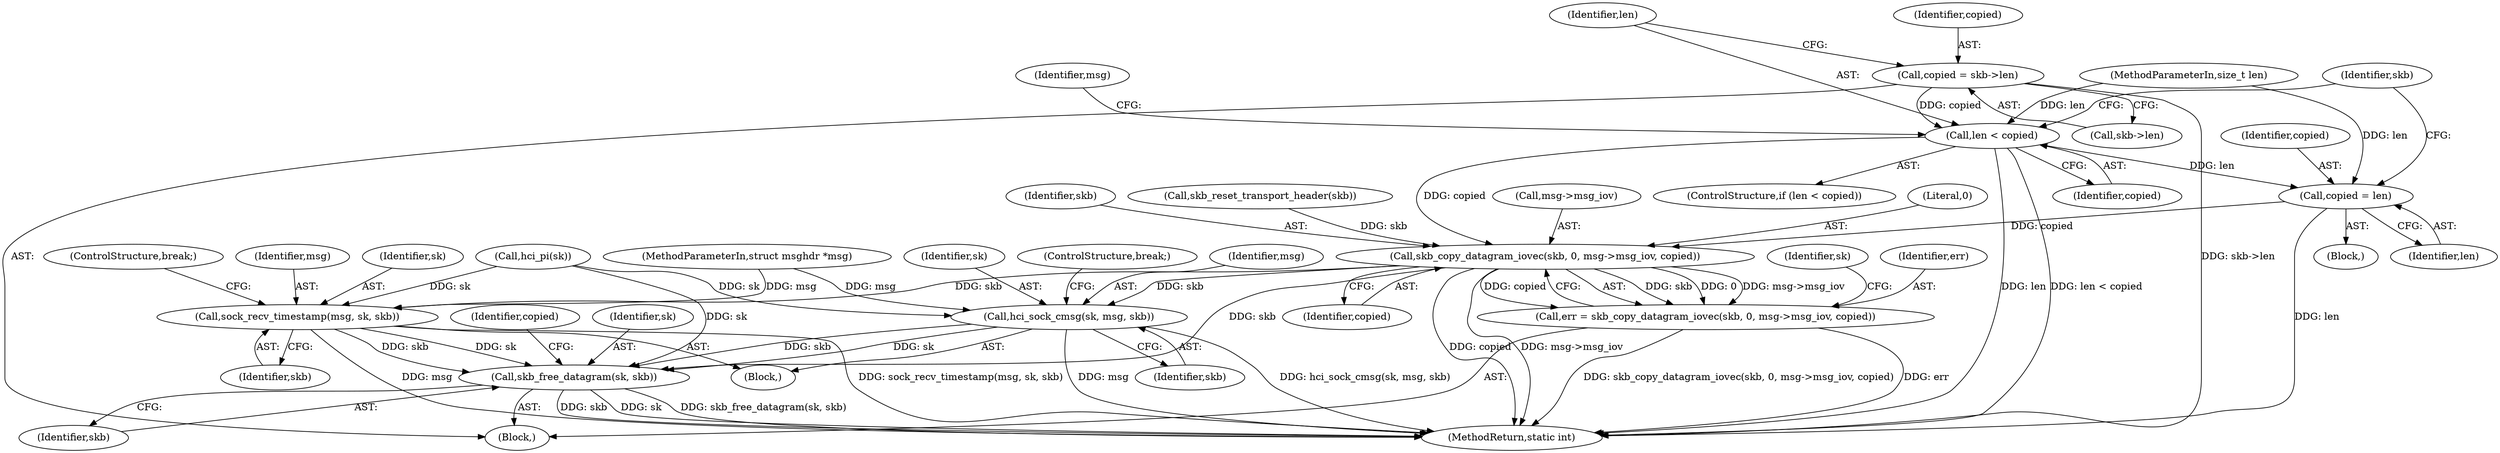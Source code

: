 digraph "0_linux_f3d3342602f8bcbf37d7c46641cb9bca7618eb1c_8@pointer" {
"1000154" [label="(Call,copied = skb->len)"];
"1000160" [label="(Call,len < copied)"];
"1000169" [label="(Call,copied = len)"];
"1000176" [label="(Call,skb_copy_datagram_iovec(skb, 0, msg->msg_iov, copied))"];
"1000174" [label="(Call,err = skb_copy_datagram_iovec(skb, 0, msg->msg_iov, copied))"];
"1000190" [label="(Call,hci_sock_cmsg(sk, msg, skb))"];
"1000203" [label="(Call,skb_free_datagram(sk, skb))"];
"1000198" [label="(Call,sock_recv_timestamp(msg, sk, skb))"];
"1000173" [label="(Identifier,skb)"];
"1000204" [label="(Identifier,sk)"];
"1000190" [label="(Call,hci_sock_cmsg(sk, msg, skb))"];
"1000161" [label="(Identifier,len)"];
"1000177" [label="(Identifier,skb)"];
"1000194" [label="(ControlStructure,break;)"];
"1000192" [label="(Identifier,msg)"];
"1000156" [label="(Call,skb->len)"];
"1000200" [label="(Identifier,sk)"];
"1000186" [label="(Identifier,sk)"];
"1000203" [label="(Call,skb_free_datagram(sk, skb))"];
"1000155" [label="(Identifier,copied)"];
"1000166" [label="(Identifier,msg)"];
"1000182" [label="(Identifier,copied)"];
"1000174" [label="(Call,err = skb_copy_datagram_iovec(skb, 0, msg->msg_iov, copied))"];
"1000159" [label="(ControlStructure,if (len < copied))"];
"1000198" [label="(Call,sock_recv_timestamp(msg, sk, skb))"];
"1000191" [label="(Identifier,sk)"];
"1000162" [label="(Identifier,copied)"];
"1000171" [label="(Identifier,len)"];
"1000178" [label="(Literal,0)"];
"1000205" [label="(Identifier,skb)"];
"1000201" [label="(Identifier,skb)"];
"1000176" [label="(Call,skb_copy_datagram_iovec(skb, 0, msg->msg_iov, copied))"];
"1000170" [label="(Identifier,copied)"];
"1000103" [label="(MethodParameterIn,struct msghdr *msg)"];
"1000106" [label="(Block,)"];
"1000175" [label="(Identifier,err)"];
"1000206" [label="(Identifier,copied)"];
"1000163" [label="(Block,)"];
"1000154" [label="(Call,copied = skb->len)"];
"1000188" [label="(Block,)"];
"1000172" [label="(Call,skb_reset_transport_header(skb))"];
"1000160" [label="(Call,len < copied)"];
"1000179" [label="(Call,msg->msg_iov)"];
"1000193" [label="(Identifier,skb)"];
"1000202" [label="(ControlStructure,break;)"];
"1000104" [label="(MethodParameterIn,size_t len)"];
"1000185" [label="(Call,hci_pi(sk))"];
"1000199" [label="(Identifier,msg)"];
"1000207" [label="(MethodReturn,static int)"];
"1000169" [label="(Call,copied = len)"];
"1000154" -> "1000106"  [label="AST: "];
"1000154" -> "1000156"  [label="CFG: "];
"1000155" -> "1000154"  [label="AST: "];
"1000156" -> "1000154"  [label="AST: "];
"1000161" -> "1000154"  [label="CFG: "];
"1000154" -> "1000207"  [label="DDG: skb->len"];
"1000154" -> "1000160"  [label="DDG: copied"];
"1000160" -> "1000159"  [label="AST: "];
"1000160" -> "1000162"  [label="CFG: "];
"1000161" -> "1000160"  [label="AST: "];
"1000162" -> "1000160"  [label="AST: "];
"1000166" -> "1000160"  [label="CFG: "];
"1000173" -> "1000160"  [label="CFG: "];
"1000160" -> "1000207"  [label="DDG: len < copied"];
"1000160" -> "1000207"  [label="DDG: len"];
"1000104" -> "1000160"  [label="DDG: len"];
"1000160" -> "1000169"  [label="DDG: len"];
"1000160" -> "1000176"  [label="DDG: copied"];
"1000169" -> "1000163"  [label="AST: "];
"1000169" -> "1000171"  [label="CFG: "];
"1000170" -> "1000169"  [label="AST: "];
"1000171" -> "1000169"  [label="AST: "];
"1000173" -> "1000169"  [label="CFG: "];
"1000169" -> "1000207"  [label="DDG: len"];
"1000104" -> "1000169"  [label="DDG: len"];
"1000169" -> "1000176"  [label="DDG: copied"];
"1000176" -> "1000174"  [label="AST: "];
"1000176" -> "1000182"  [label="CFG: "];
"1000177" -> "1000176"  [label="AST: "];
"1000178" -> "1000176"  [label="AST: "];
"1000179" -> "1000176"  [label="AST: "];
"1000182" -> "1000176"  [label="AST: "];
"1000174" -> "1000176"  [label="CFG: "];
"1000176" -> "1000207"  [label="DDG: copied"];
"1000176" -> "1000207"  [label="DDG: msg->msg_iov"];
"1000176" -> "1000174"  [label="DDG: skb"];
"1000176" -> "1000174"  [label="DDG: 0"];
"1000176" -> "1000174"  [label="DDG: msg->msg_iov"];
"1000176" -> "1000174"  [label="DDG: copied"];
"1000172" -> "1000176"  [label="DDG: skb"];
"1000176" -> "1000190"  [label="DDG: skb"];
"1000176" -> "1000198"  [label="DDG: skb"];
"1000176" -> "1000203"  [label="DDG: skb"];
"1000174" -> "1000106"  [label="AST: "];
"1000175" -> "1000174"  [label="AST: "];
"1000186" -> "1000174"  [label="CFG: "];
"1000174" -> "1000207"  [label="DDG: skb_copy_datagram_iovec(skb, 0, msg->msg_iov, copied)"];
"1000174" -> "1000207"  [label="DDG: err"];
"1000190" -> "1000188"  [label="AST: "];
"1000190" -> "1000193"  [label="CFG: "];
"1000191" -> "1000190"  [label="AST: "];
"1000192" -> "1000190"  [label="AST: "];
"1000193" -> "1000190"  [label="AST: "];
"1000194" -> "1000190"  [label="CFG: "];
"1000190" -> "1000207"  [label="DDG: hci_sock_cmsg(sk, msg, skb)"];
"1000190" -> "1000207"  [label="DDG: msg"];
"1000185" -> "1000190"  [label="DDG: sk"];
"1000103" -> "1000190"  [label="DDG: msg"];
"1000190" -> "1000203"  [label="DDG: sk"];
"1000190" -> "1000203"  [label="DDG: skb"];
"1000203" -> "1000106"  [label="AST: "];
"1000203" -> "1000205"  [label="CFG: "];
"1000204" -> "1000203"  [label="AST: "];
"1000205" -> "1000203"  [label="AST: "];
"1000206" -> "1000203"  [label="CFG: "];
"1000203" -> "1000207"  [label="DDG: skb_free_datagram(sk, skb)"];
"1000203" -> "1000207"  [label="DDG: skb"];
"1000203" -> "1000207"  [label="DDG: sk"];
"1000185" -> "1000203"  [label="DDG: sk"];
"1000198" -> "1000203"  [label="DDG: sk"];
"1000198" -> "1000203"  [label="DDG: skb"];
"1000198" -> "1000188"  [label="AST: "];
"1000198" -> "1000201"  [label="CFG: "];
"1000199" -> "1000198"  [label="AST: "];
"1000200" -> "1000198"  [label="AST: "];
"1000201" -> "1000198"  [label="AST: "];
"1000202" -> "1000198"  [label="CFG: "];
"1000198" -> "1000207"  [label="DDG: msg"];
"1000198" -> "1000207"  [label="DDG: sock_recv_timestamp(msg, sk, skb)"];
"1000103" -> "1000198"  [label="DDG: msg"];
"1000185" -> "1000198"  [label="DDG: sk"];
}
